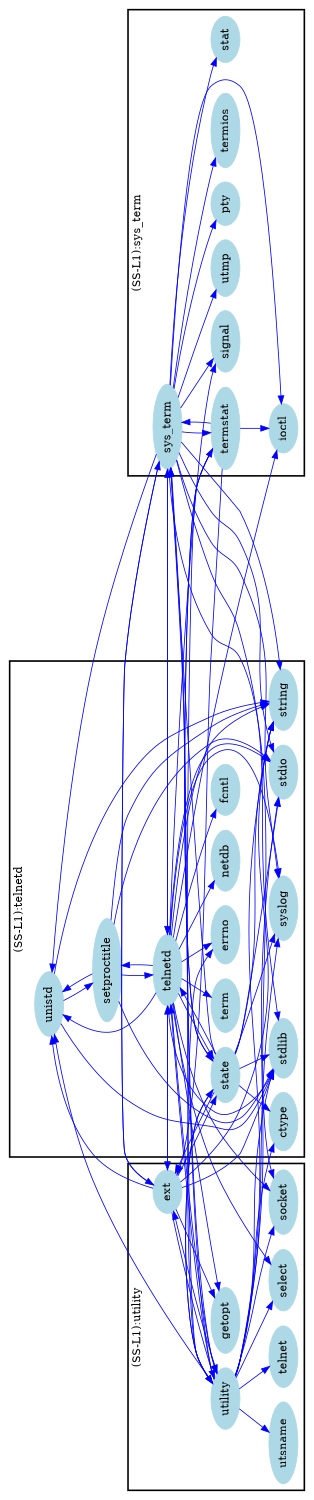 /* ------------------------------------------------------------ */
/* created with bunch v3 */
/* Objective Function value = 1.0*/
/* ------------------------------------------------------------ */

digraph G {
size= "10,10";
rotate = 90;
subgraph cluster0 {
label = "(SS-L1):telnetd";
color = black;
style = bold;

"stdlib"[label="stdlib",shape=ellipse,color=lightblue,fontcolor=black,style=filled];
"unistd"[label="unistd",shape=ellipse,color=lightblue,fontcolor=black,style=filled];
"setproctitle"[label="setproctitle",shape=ellipse,color=lightblue,fontcolor=black,style=filled];
"string"[label="string",shape=ellipse,color=lightblue,fontcolor=black,style=filled];
"fcntl"[label="fcntl",shape=ellipse,color=lightblue,fontcolor=black,style=filled];
"term"[label="term",shape=ellipse,color=lightblue,fontcolor=black,style=filled];
"telnetd"[label="telnetd",shape=ellipse,color=lightblue,fontcolor=black,style=filled];
"errno"[label="errno",shape=ellipse,color=lightblue,fontcolor=black,style=filled];
"netdb"[label="netdb",shape=ellipse,color=lightblue,fontcolor=black,style=filled];
"ctype"[label="ctype",shape=ellipse,color=lightblue,fontcolor=black,style=filled];
"syslog"[label="syslog",shape=ellipse,color=lightblue,fontcolor=black,style=filled];
"stdio"[label="stdio",shape=ellipse,color=lightblue,fontcolor=black,style=filled];
"state"[label="state",shape=ellipse,color=lightblue,fontcolor=black,style=filled];
}
subgraph cluster1 {
label = "(SS-L1):sys_term";
color = black;
style = bold;

"signal"[label="signal",shape=ellipse,color=lightblue,fontcolor=black,style=filled];
"utmp"[label="utmp",shape=ellipse,color=lightblue,fontcolor=black,style=filled];
"pty"[label="pty",shape=ellipse,color=lightblue,fontcolor=black,style=filled];
"termios"[label="termios",shape=ellipse,color=lightblue,fontcolor=black,style=filled];
"sys_term"[label="sys_term",shape=ellipse,color=lightblue,fontcolor=black,style=filled];
"stat"[label="stat",shape=ellipse,color=lightblue,fontcolor=black,style=filled];
"ioctl"[label="ioctl",shape=ellipse,color=lightblue,fontcolor=black,style=filled];
"termstat"[label="termstat",shape=ellipse,color=lightblue,fontcolor=black,style=filled];
}
subgraph cluster2 {
label = "(SS-L1):utility";
color = black;
style = bold;

"ext"[label="ext",shape=ellipse,color=lightblue,fontcolor=black,style=filled];
"getopt"[label="getopt",shape=ellipse,color=lightblue,fontcolor=black,style=filled];
"utsname"[label="utsname",shape=ellipse,color=lightblue,fontcolor=black,style=filled];
"select"[label="select",shape=ellipse,color=lightblue,fontcolor=black,style=filled];
"utility"[label="utility",shape=ellipse,color=lightblue,fontcolor=black,style=filled];
"socket"[label="socket",shape=ellipse,color=lightblue,fontcolor=black,style=filled];
"telnet"[label="telnet",shape=ellipse,color=lightblue,fontcolor=black,style=filled];
}
"sys_term" -> "telnetd" [color=blue,font=6];
"sys_term" -> "syslog" [color=blue,font=6];
"sys_term" -> "stdio" [color=blue,font=6];
"sys_term" -> "ext" [color=blue,font=6];
"sys_term" -> "unistd" [color=blue,font=6];
"sys_term" -> "ioctl" [color=blue,font=6];
"sys_term" -> "stat" [color=blue,font=6];
"sys_term" -> "string" [color=blue,font=6];
"sys_term" -> "signal" [color=blue,font=6];
"sys_term" -> "pty" [color=blue,font=6];
"sys_term" -> "stdlib" [color=blue,font=6];
"sys_term" -> "termios" [color=blue,font=6];
"sys_term" -> "utility" [color=blue,font=6];
"sys_term" -> "socket" [color=blue,font=6];
"sys_term" -> "termstat" [color=blue,font=6];
"sys_term" -> "utmp" [color=blue,font=6];
"telnetd" -> "string" [color=blue,font=6];
"telnetd" -> "sys_term" [color=blue,font=6];
"telnetd" -> "netdb" [color=blue,font=6];
"telnetd" -> "state" [color=blue,font=6];
"telnetd" -> "syslog" [color=blue,font=6];
"telnetd" -> "getopt" [color=blue,font=6];
"telnetd" -> "ext" [color=blue,font=6];
"telnetd" -> "ioctl" [color=blue,font=6];
"telnetd" -> "setproctitle" [color=blue,font=6];
"telnetd" -> "errno" [color=blue,font=6];
"telnetd" -> "socket" [color=blue,font=6];
"telnetd" -> "utility" [color=blue,font=6];
"telnetd" -> "select" [color=blue,font=6];
"telnetd" -> "term" [color=blue,font=6];
"telnetd" -> "fcntl" [color=blue,font=6];
"telnetd" -> "signal" [color=blue,font=6];
"telnetd" -> "unistd" [color=blue,font=6];
"telnetd" -> "stdio" [color=blue,font=6];
"telnetd" -> "stdlib" [color=blue,font=6];
"state" -> "ctype" [color=blue,font=6];
"state" -> "telnetd" [color=blue,font=6];
"state" -> "syslog" [color=blue,font=6];
"state" -> "stdio" [color=blue,font=6];
"state" -> "ext" [color=blue,font=6];
"state" -> "sys_term" [color=blue,font=6];
"state" -> "string" [color=blue,font=6];
"state" -> "stdlib" [color=blue,font=6];
"state" -> "utility" [color=blue,font=6];
"state" -> "termstat" [color=blue,font=6];
"ext" -> "unistd" [color=blue,font=6];
"ext" -> "sys_term" [color=blue,font=6];
"ext" -> "string" [color=blue,font=6];
"ext" -> "utility" [color=blue,font=6];
"ext" -> "stdlib" [color=blue,font=6];
"ext" -> "state" [color=blue,font=6];
"ext" -> "getopt" [color=blue,font=6];
"ext" -> "telnetd" [color=blue,font=6];
"setproctitle" -> "unistd" [color=blue,font=6];
"setproctitle" -> "string" [color=blue,font=6];
"setproctitle" -> "stdlib" [color=blue,font=6];
"setproctitle" -> "stdio" [color=blue,font=6];
"setproctitle" -> "telnetd" [color=blue,font=6];
"termstat" -> "sys_term" [color=blue,font=6];
"termstat" -> "ioctl" [color=blue,font=6];
"termstat" -> "utility" [color=blue,font=6];
"termstat" -> "ext" [color=blue,font=6];
"termstat" -> "state" [color=blue,font=6];
"utility" -> "utsname" [color=blue,font=6];
"utility" -> "ctype" [color=blue,font=6];
"utility" -> "state" [color=blue,font=6];
"utility" -> "telnetd" [color=blue,font=6];
"utility" -> "syslog" [color=blue,font=6];
"utility" -> "stdio" [color=blue,font=6];
"utility" -> "ext" [color=blue,font=6];
"utility" -> "errno" [color=blue,font=6];
"utility" -> "sys_term" [color=blue,font=6];
"utility" -> "unistd" [color=blue,font=6];
"utility" -> "telnet" [color=blue,font=6];
"utility" -> "string" [color=blue,font=6];
"utility" -> "stdlib" [color=blue,font=6];
"utility" -> "select" [color=blue,font=6];
"utility" -> "socket" [color=blue,font=6];
"unistd" -> "string" [color=blue,font=6];
"unistd" -> "stdlib" [color=blue,font=6];
"unistd" -> "setproctitle" [color=blue,font=6];
}
